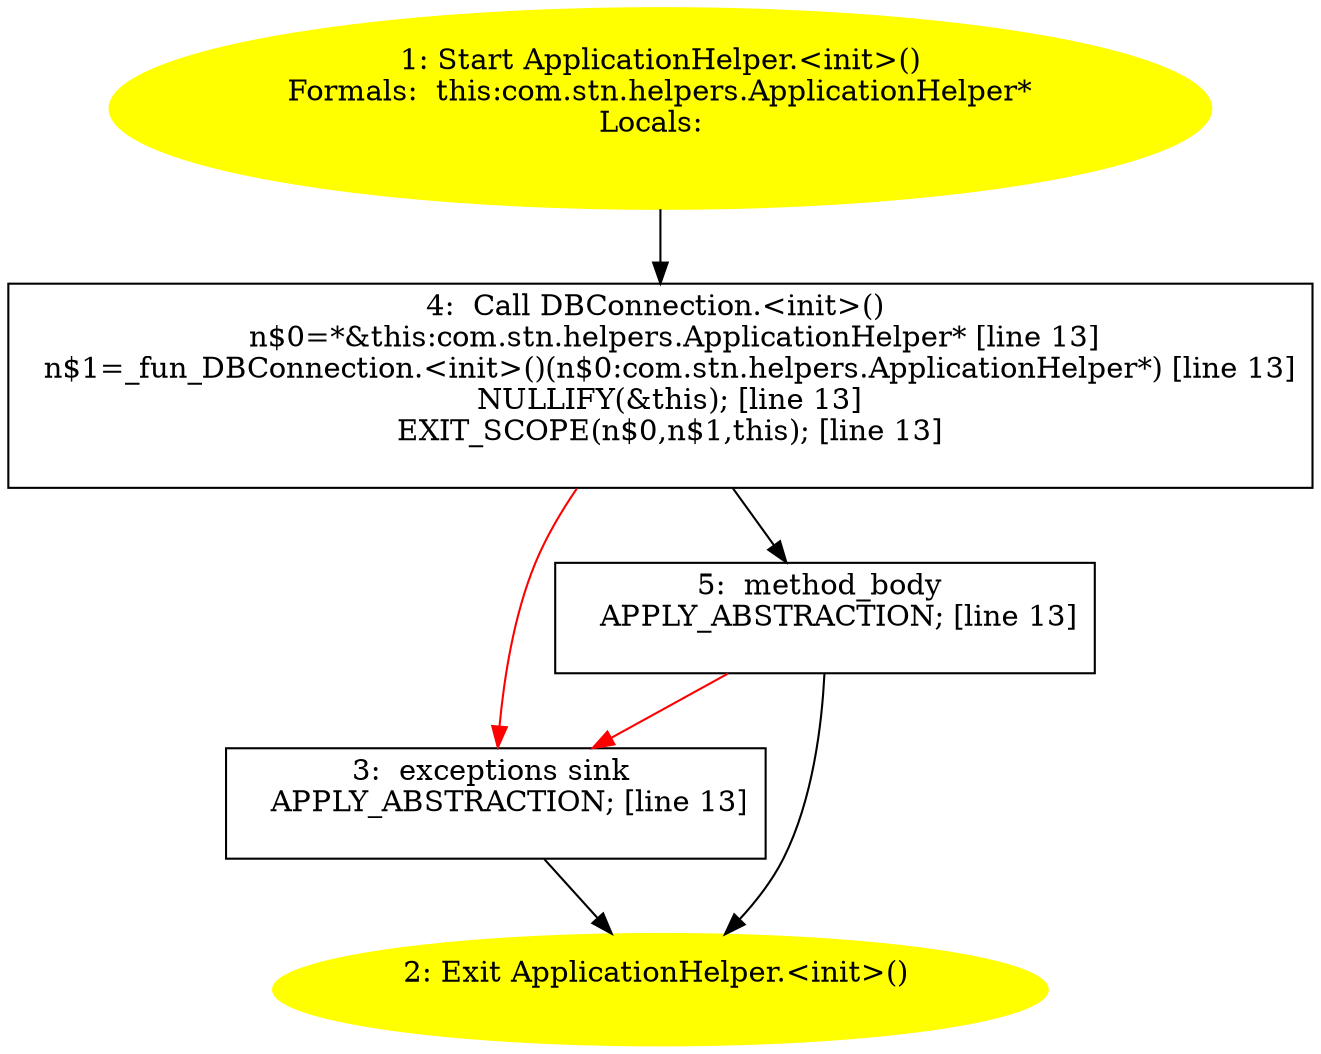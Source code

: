 /* @generated */
digraph cfg {
"com.stn.helpers.ApplicationHelper.<init>().232edaad393851db0a555bd8924ace39_1" [label="1: Start ApplicationHelper.<init>()\nFormals:  this:com.stn.helpers.ApplicationHelper*\nLocals:  \n  " color=yellow style=filled]
	

	 "com.stn.helpers.ApplicationHelper.<init>().232edaad393851db0a555bd8924ace39_1" -> "com.stn.helpers.ApplicationHelper.<init>().232edaad393851db0a555bd8924ace39_4" ;
"com.stn.helpers.ApplicationHelper.<init>().232edaad393851db0a555bd8924ace39_2" [label="2: Exit ApplicationHelper.<init>() \n  " color=yellow style=filled]
	

"com.stn.helpers.ApplicationHelper.<init>().232edaad393851db0a555bd8924ace39_3" [label="3:  exceptions sink \n   APPLY_ABSTRACTION; [line 13]\n " shape="box"]
	

	 "com.stn.helpers.ApplicationHelper.<init>().232edaad393851db0a555bd8924ace39_3" -> "com.stn.helpers.ApplicationHelper.<init>().232edaad393851db0a555bd8924ace39_2" ;
"com.stn.helpers.ApplicationHelper.<init>().232edaad393851db0a555bd8924ace39_4" [label="4:  Call DBConnection.<init>() \n   n$0=*&this:com.stn.helpers.ApplicationHelper* [line 13]\n  n$1=_fun_DBConnection.<init>()(n$0:com.stn.helpers.ApplicationHelper*) [line 13]\n  NULLIFY(&this); [line 13]\n  EXIT_SCOPE(n$0,n$1,this); [line 13]\n " shape="box"]
	

	 "com.stn.helpers.ApplicationHelper.<init>().232edaad393851db0a555bd8924ace39_4" -> "com.stn.helpers.ApplicationHelper.<init>().232edaad393851db0a555bd8924ace39_5" ;
	 "com.stn.helpers.ApplicationHelper.<init>().232edaad393851db0a555bd8924ace39_4" -> "com.stn.helpers.ApplicationHelper.<init>().232edaad393851db0a555bd8924ace39_3" [color="red" ];
"com.stn.helpers.ApplicationHelper.<init>().232edaad393851db0a555bd8924ace39_5" [label="5:  method_body \n   APPLY_ABSTRACTION; [line 13]\n " shape="box"]
	

	 "com.stn.helpers.ApplicationHelper.<init>().232edaad393851db0a555bd8924ace39_5" -> "com.stn.helpers.ApplicationHelper.<init>().232edaad393851db0a555bd8924ace39_2" ;
	 "com.stn.helpers.ApplicationHelper.<init>().232edaad393851db0a555bd8924ace39_5" -> "com.stn.helpers.ApplicationHelper.<init>().232edaad393851db0a555bd8924ace39_3" [color="red" ];
}

